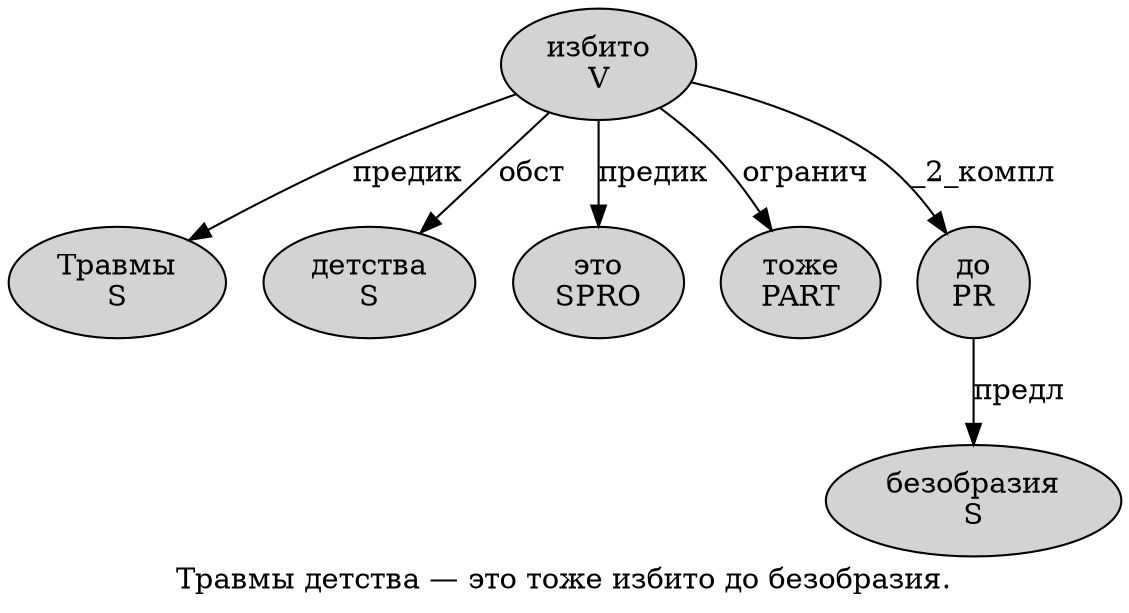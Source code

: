 digraph SENTENCE_3075 {
	graph [label="Травмы детства — это тоже избито до безобразия."]
	node [style=filled]
		0 [label="Травмы
S" color="" fillcolor=lightgray penwidth=1 shape=ellipse]
		1 [label="детства
S" color="" fillcolor=lightgray penwidth=1 shape=ellipse]
		3 [label="это
SPRO" color="" fillcolor=lightgray penwidth=1 shape=ellipse]
		4 [label="тоже
PART" color="" fillcolor=lightgray penwidth=1 shape=ellipse]
		5 [label="избито
V" color="" fillcolor=lightgray penwidth=1 shape=ellipse]
		6 [label="до
PR" color="" fillcolor=lightgray penwidth=1 shape=ellipse]
		7 [label="безобразия
S" color="" fillcolor=lightgray penwidth=1 shape=ellipse]
			5 -> 0 [label="предик"]
			5 -> 1 [label="обст"]
			5 -> 3 [label="предик"]
			5 -> 4 [label="огранич"]
			5 -> 6 [label="_2_компл"]
			6 -> 7 [label="предл"]
}